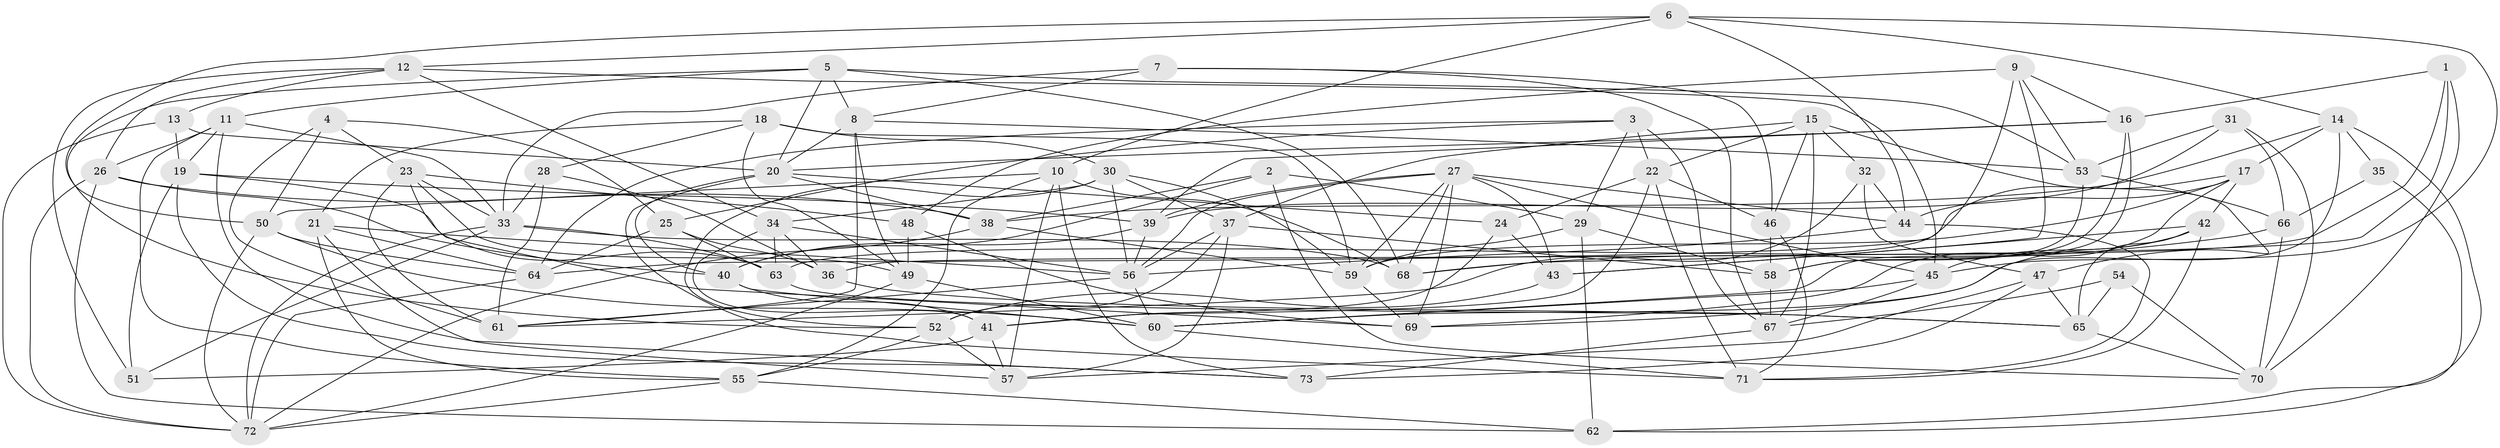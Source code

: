 // original degree distribution, {4: 1.0}
// Generated by graph-tools (version 1.1) at 2025/02/03/09/25 03:02:59]
// undirected, 73 vertices, 206 edges
graph export_dot {
graph [start="1"]
  node [color=gray90,style=filled];
  1;
  2;
  3;
  4;
  5;
  6;
  7;
  8;
  9;
  10;
  11;
  12;
  13;
  14;
  15;
  16;
  17;
  18;
  19;
  20;
  21;
  22;
  23;
  24;
  25;
  26;
  27;
  28;
  29;
  30;
  31;
  32;
  33;
  34;
  35;
  36;
  37;
  38;
  39;
  40;
  41;
  42;
  43;
  44;
  45;
  46;
  47;
  48;
  49;
  50;
  51;
  52;
  53;
  54;
  55;
  56;
  57;
  58;
  59;
  60;
  61;
  62;
  63;
  64;
  65;
  66;
  67;
  68;
  69;
  70;
  71;
  72;
  73;
  1 -- 16 [weight=1.0];
  1 -- 36 [weight=1.0];
  1 -- 63 [weight=1.0];
  1 -- 70 [weight=1.0];
  2 -- 29 [weight=1.0];
  2 -- 38 [weight=1.0];
  2 -- 40 [weight=1.0];
  2 -- 70 [weight=1.0];
  3 -- 22 [weight=2.0];
  3 -- 25 [weight=1.0];
  3 -- 29 [weight=1.0];
  3 -- 64 [weight=1.0];
  3 -- 67 [weight=1.0];
  4 -- 23 [weight=1.0];
  4 -- 25 [weight=1.0];
  4 -- 50 [weight=1.0];
  4 -- 61 [weight=1.0];
  5 -- 8 [weight=1.0];
  5 -- 11 [weight=1.0];
  5 -- 20 [weight=1.0];
  5 -- 52 [weight=1.0];
  5 -- 53 [weight=1.0];
  5 -- 68 [weight=1.0];
  6 -- 10 [weight=1.0];
  6 -- 12 [weight=1.0];
  6 -- 14 [weight=1.0];
  6 -- 44 [weight=1.0];
  6 -- 45 [weight=1.0];
  6 -- 50 [weight=1.0];
  7 -- 8 [weight=1.0];
  7 -- 33 [weight=1.0];
  7 -- 46 [weight=1.0];
  7 -- 67 [weight=1.0];
  8 -- 20 [weight=1.0];
  8 -- 49 [weight=1.0];
  8 -- 53 [weight=1.0];
  8 -- 61 [weight=1.0];
  9 -- 16 [weight=1.0];
  9 -- 43 [weight=2.0];
  9 -- 48 [weight=1.0];
  9 -- 53 [weight=1.0];
  9 -- 68 [weight=1.0];
  10 -- 50 [weight=1.0];
  10 -- 55 [weight=1.0];
  10 -- 57 [weight=1.0];
  10 -- 68 [weight=1.0];
  10 -- 73 [weight=1.0];
  11 -- 19 [weight=1.0];
  11 -- 26 [weight=1.0];
  11 -- 33 [weight=1.0];
  11 -- 55 [weight=1.0];
  11 -- 73 [weight=1.0];
  12 -- 13 [weight=1.0];
  12 -- 26 [weight=1.0];
  12 -- 34 [weight=1.0];
  12 -- 45 [weight=1.0];
  12 -- 51 [weight=1.0];
  13 -- 19 [weight=1.0];
  13 -- 20 [weight=1.0];
  13 -- 72 [weight=1.0];
  14 -- 17 [weight=1.0];
  14 -- 35 [weight=1.0];
  14 -- 38 [weight=1.0];
  14 -- 60 [weight=1.0];
  14 -- 62 [weight=1.0];
  15 -- 22 [weight=1.0];
  15 -- 32 [weight=1.0];
  15 -- 37 [weight=1.0];
  15 -- 46 [weight=1.0];
  15 -- 47 [weight=1.0];
  15 -- 67 [weight=1.0];
  16 -- 20 [weight=1.0];
  16 -- 39 [weight=1.0];
  16 -- 58 [weight=1.0];
  16 -- 60 [weight=1.0];
  17 -- 42 [weight=1.0];
  17 -- 44 [weight=1.0];
  17 -- 59 [weight=1.0];
  17 -- 64 [weight=1.0];
  17 -- 69 [weight=1.0];
  18 -- 21 [weight=1.0];
  18 -- 28 [weight=1.0];
  18 -- 30 [weight=1.0];
  18 -- 49 [weight=1.0];
  18 -- 59 [weight=2.0];
  19 -- 39 [weight=1.0];
  19 -- 51 [weight=1.0];
  19 -- 63 [weight=1.0];
  19 -- 73 [weight=1.0];
  20 -- 24 [weight=1.0];
  20 -- 38 [weight=1.0];
  20 -- 40 [weight=1.0];
  20 -- 71 [weight=1.0];
  21 -- 55 [weight=1.0];
  21 -- 56 [weight=2.0];
  21 -- 57 [weight=1.0];
  21 -- 64 [weight=1.0];
  22 -- 24 [weight=1.0];
  22 -- 41 [weight=1.0];
  22 -- 46 [weight=2.0];
  22 -- 71 [weight=1.0];
  23 -- 33 [weight=1.0];
  23 -- 48 [weight=1.0];
  23 -- 49 [weight=1.0];
  23 -- 61 [weight=1.0];
  23 -- 69 [weight=1.0];
  24 -- 41 [weight=1.0];
  24 -- 43 [weight=1.0];
  25 -- 36 [weight=2.0];
  25 -- 63 [weight=1.0];
  25 -- 64 [weight=1.0];
  26 -- 38 [weight=1.0];
  26 -- 40 [weight=1.0];
  26 -- 62 [weight=1.0];
  26 -- 72 [weight=1.0];
  27 -- 39 [weight=1.0];
  27 -- 43 [weight=1.0];
  27 -- 44 [weight=1.0];
  27 -- 45 [weight=1.0];
  27 -- 56 [weight=1.0];
  27 -- 59 [weight=1.0];
  27 -- 68 [weight=1.0];
  27 -- 69 [weight=1.0];
  28 -- 33 [weight=1.0];
  28 -- 36 [weight=1.0];
  28 -- 61 [weight=1.0];
  29 -- 58 [weight=1.0];
  29 -- 59 [weight=1.0];
  29 -- 62 [weight=2.0];
  30 -- 34 [weight=1.0];
  30 -- 37 [weight=1.0];
  30 -- 52 [weight=1.0];
  30 -- 56 [weight=1.0];
  30 -- 59 [weight=1.0];
  31 -- 39 [weight=1.0];
  31 -- 53 [weight=1.0];
  31 -- 66 [weight=1.0];
  31 -- 70 [weight=1.0];
  32 -- 44 [weight=1.0];
  32 -- 47 [weight=1.0];
  32 -- 61 [weight=1.0];
  33 -- 51 [weight=1.0];
  33 -- 63 [weight=1.0];
  33 -- 68 [weight=1.0];
  33 -- 72 [weight=1.0];
  34 -- 36 [weight=1.0];
  34 -- 41 [weight=1.0];
  34 -- 56 [weight=1.0];
  34 -- 63 [weight=1.0];
  35 -- 62 [weight=1.0];
  35 -- 66 [weight=2.0];
  36 -- 65 [weight=1.0];
  37 -- 52 [weight=1.0];
  37 -- 56 [weight=1.0];
  37 -- 57 [weight=1.0];
  37 -- 58 [weight=1.0];
  38 -- 59 [weight=1.0];
  38 -- 72 [weight=1.0];
  39 -- 40 [weight=1.0];
  39 -- 56 [weight=1.0];
  40 -- 41 [weight=1.0];
  40 -- 60 [weight=1.0];
  41 -- 51 [weight=1.0];
  41 -- 57 [weight=1.0];
  42 -- 43 [weight=1.0];
  42 -- 45 [weight=1.0];
  42 -- 65 [weight=1.0];
  42 -- 69 [weight=1.0];
  42 -- 71 [weight=1.0];
  43 -- 52 [weight=1.0];
  44 -- 56 [weight=1.0];
  44 -- 71 [weight=1.0];
  45 -- 60 [weight=1.0];
  45 -- 67 [weight=1.0];
  46 -- 58 [weight=1.0];
  46 -- 71 [weight=1.0];
  47 -- 57 [weight=1.0];
  47 -- 65 [weight=1.0];
  47 -- 73 [weight=2.0];
  48 -- 49 [weight=1.0];
  48 -- 69 [weight=1.0];
  49 -- 60 [weight=1.0];
  49 -- 72 [weight=1.0];
  50 -- 60 [weight=1.0];
  50 -- 64 [weight=1.0];
  50 -- 72 [weight=1.0];
  52 -- 55 [weight=1.0];
  52 -- 57 [weight=1.0];
  53 -- 58 [weight=1.0];
  53 -- 66 [weight=1.0];
  54 -- 65 [weight=1.0];
  54 -- 67 [weight=2.0];
  54 -- 70 [weight=1.0];
  55 -- 62 [weight=1.0];
  55 -- 72 [weight=1.0];
  56 -- 60 [weight=1.0];
  56 -- 61 [weight=1.0];
  58 -- 67 [weight=1.0];
  59 -- 69 [weight=1.0];
  60 -- 71 [weight=1.0];
  63 -- 65 [weight=1.0];
  64 -- 72 [weight=1.0];
  65 -- 70 [weight=1.0];
  66 -- 68 [weight=1.0];
  66 -- 70 [weight=1.0];
  67 -- 73 [weight=1.0];
}

